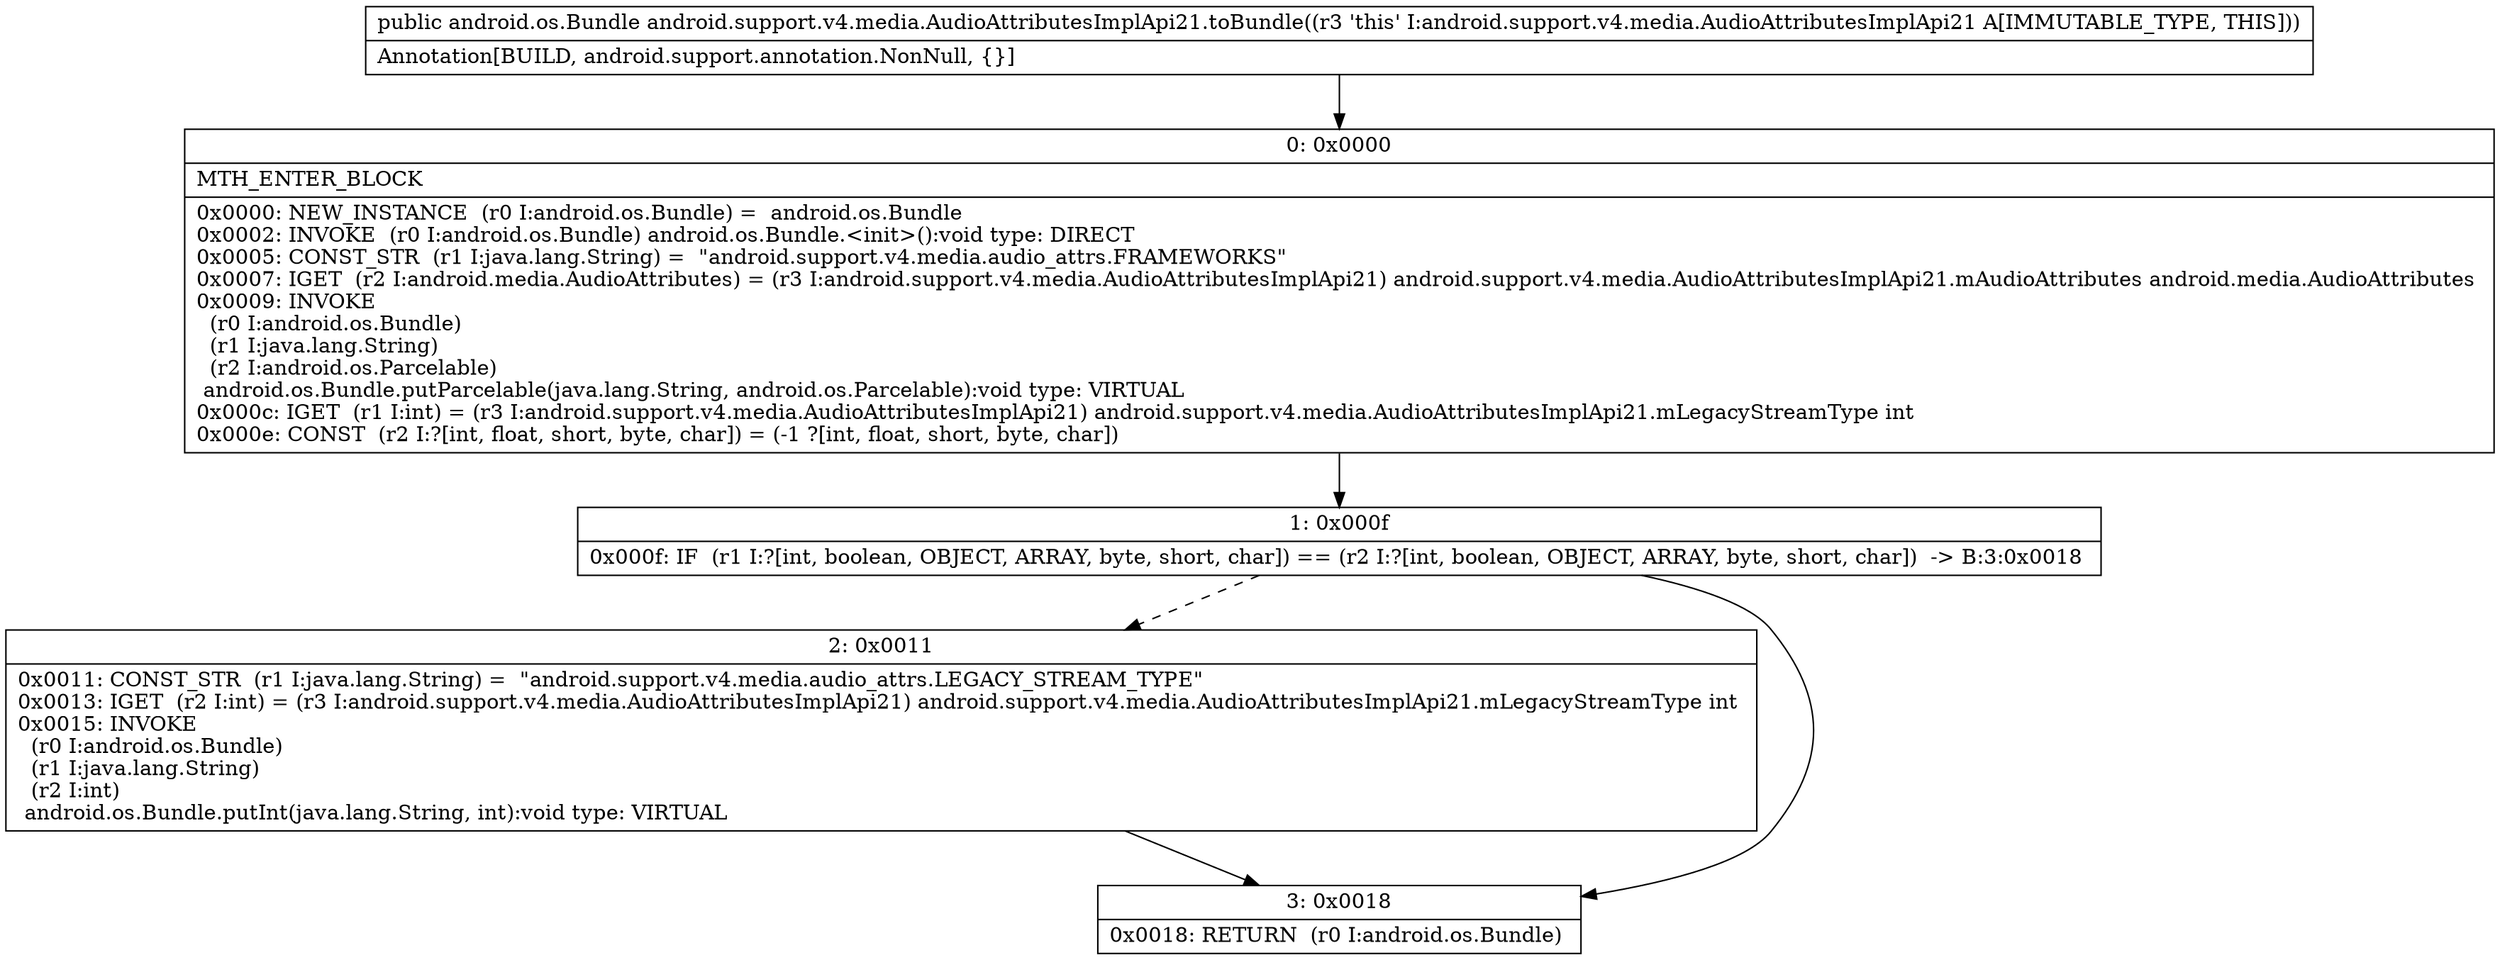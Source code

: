 digraph "CFG forandroid.support.v4.media.AudioAttributesImplApi21.toBundle()Landroid\/os\/Bundle;" {
Node_0 [shape=record,label="{0\:\ 0x0000|MTH_ENTER_BLOCK\l|0x0000: NEW_INSTANCE  (r0 I:android.os.Bundle) =  android.os.Bundle \l0x0002: INVOKE  (r0 I:android.os.Bundle) android.os.Bundle.\<init\>():void type: DIRECT \l0x0005: CONST_STR  (r1 I:java.lang.String) =  \"android.support.v4.media.audio_attrs.FRAMEWORKS\" \l0x0007: IGET  (r2 I:android.media.AudioAttributes) = (r3 I:android.support.v4.media.AudioAttributesImplApi21) android.support.v4.media.AudioAttributesImplApi21.mAudioAttributes android.media.AudioAttributes \l0x0009: INVOKE  \l  (r0 I:android.os.Bundle)\l  (r1 I:java.lang.String)\l  (r2 I:android.os.Parcelable)\l android.os.Bundle.putParcelable(java.lang.String, android.os.Parcelable):void type: VIRTUAL \l0x000c: IGET  (r1 I:int) = (r3 I:android.support.v4.media.AudioAttributesImplApi21) android.support.v4.media.AudioAttributesImplApi21.mLegacyStreamType int \l0x000e: CONST  (r2 I:?[int, float, short, byte, char]) = (\-1 ?[int, float, short, byte, char]) \l}"];
Node_1 [shape=record,label="{1\:\ 0x000f|0x000f: IF  (r1 I:?[int, boolean, OBJECT, ARRAY, byte, short, char]) == (r2 I:?[int, boolean, OBJECT, ARRAY, byte, short, char])  \-\> B:3:0x0018 \l}"];
Node_2 [shape=record,label="{2\:\ 0x0011|0x0011: CONST_STR  (r1 I:java.lang.String) =  \"android.support.v4.media.audio_attrs.LEGACY_STREAM_TYPE\" \l0x0013: IGET  (r2 I:int) = (r3 I:android.support.v4.media.AudioAttributesImplApi21) android.support.v4.media.AudioAttributesImplApi21.mLegacyStreamType int \l0x0015: INVOKE  \l  (r0 I:android.os.Bundle)\l  (r1 I:java.lang.String)\l  (r2 I:int)\l android.os.Bundle.putInt(java.lang.String, int):void type: VIRTUAL \l}"];
Node_3 [shape=record,label="{3\:\ 0x0018|0x0018: RETURN  (r0 I:android.os.Bundle) \l}"];
MethodNode[shape=record,label="{public android.os.Bundle android.support.v4.media.AudioAttributesImplApi21.toBundle((r3 'this' I:android.support.v4.media.AudioAttributesImplApi21 A[IMMUTABLE_TYPE, THIS]))  | Annotation[BUILD, android.support.annotation.NonNull, \{\}]\l}"];
MethodNode -> Node_0;
Node_0 -> Node_1;
Node_1 -> Node_2[style=dashed];
Node_1 -> Node_3;
Node_2 -> Node_3;
}

